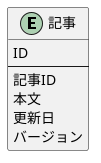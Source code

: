 ' 「後から分析したいから履歴を残しておいて」など、
' 分析のみの用途でも履歴データをデータベースに保存しておく必要はあるのでしょうか？
' => 回答：保存しておく必要はない。
' => 理由：ログファイルから解析できるから

@startuml

entity 記事 {
  ID
  --
  記事ID
  本文
  更新日
  バージョン
}

@enduml

' メリット: テーブルが1つしかないため、テーブル管理が楽
' デメリット1: 最新記事一覧を取得するのがめんどくさい。
' デメリット2: この記事テーブルを参照するコメントテーブルを作った際に記事を更新した際にコメントテーブルの参照IDも変更しないといけない
